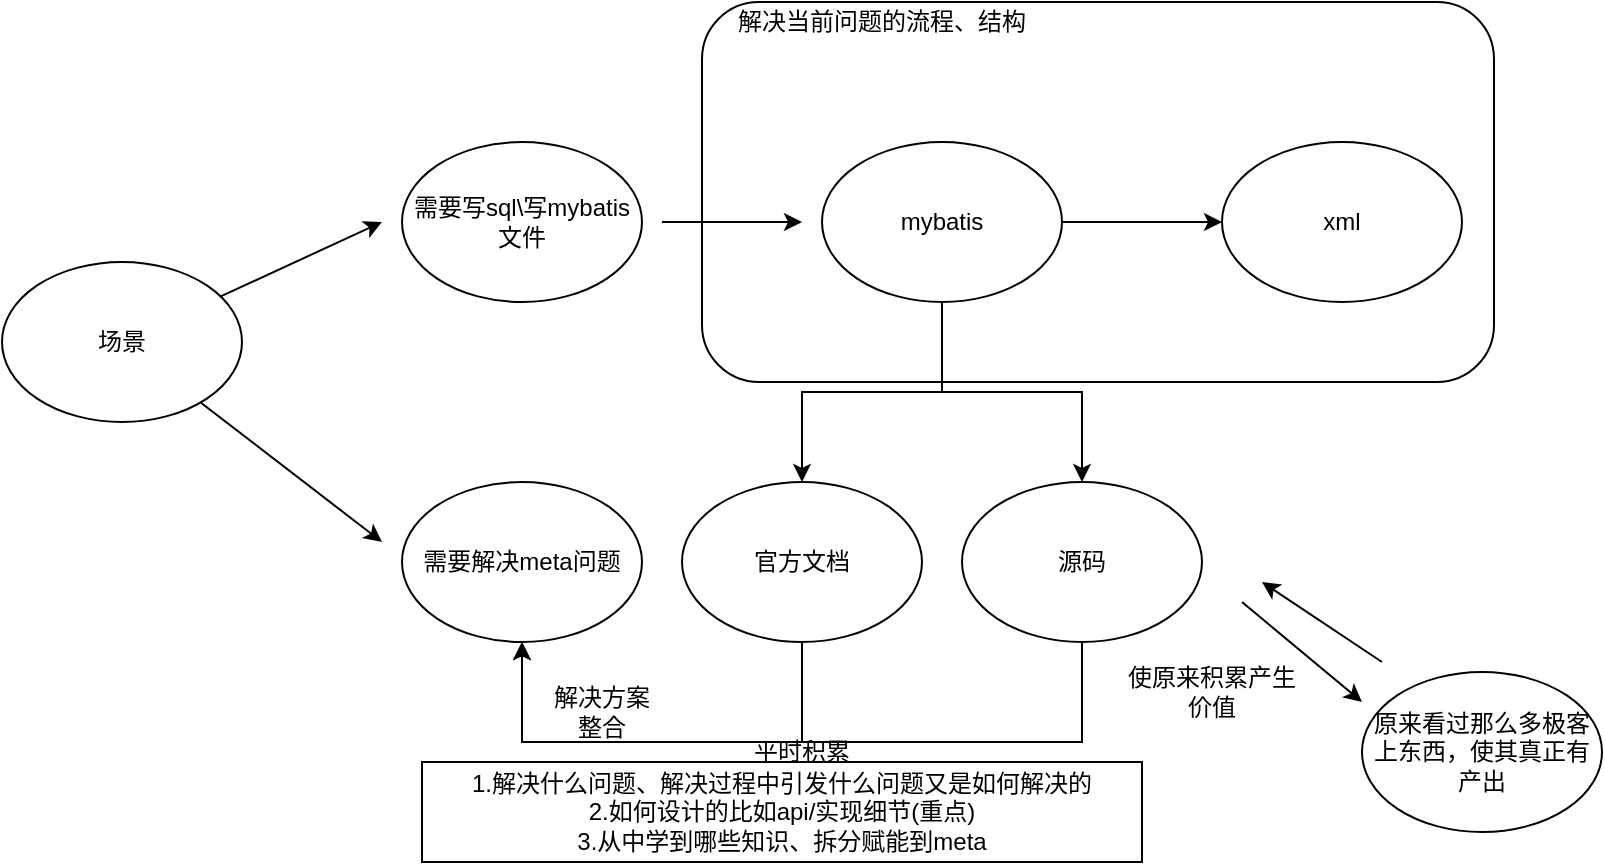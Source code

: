 <mxfile version="15.8.7" type="github">
  <diagram id="Cybj3lntspkEZgwr6Lmk" name="Page-1">
    <mxGraphModel dx="2249" dy="800" grid="1" gridSize="10" guides="1" tooltips="1" connect="1" arrows="1" fold="1" page="1" pageScale="1" pageWidth="827" pageHeight="1169" math="0" shadow="0">
      <root>
        <mxCell id="0" />
        <mxCell id="1" parent="0" />
        <mxCell id="RzcdPjWBZfCNugcZxE-c-22" value="" style="rounded=1;whiteSpace=wrap;html=1;" parent="1" vertex="1">
          <mxGeometry x="260" y="140" width="396" height="190" as="geometry" />
        </mxCell>
        <mxCell id="RzcdPjWBZfCNugcZxE-c-3" value="" style="edgeStyle=orthogonalEdgeStyle;rounded=0;orthogonalLoop=1;jettySize=auto;html=1;" parent="1" source="RzcdPjWBZfCNugcZxE-c-1" target="RzcdPjWBZfCNugcZxE-c-2" edge="1">
          <mxGeometry relative="1" as="geometry" />
        </mxCell>
        <mxCell id="RzcdPjWBZfCNugcZxE-c-5" value="" style="edgeStyle=orthogonalEdgeStyle;rounded=0;orthogonalLoop=1;jettySize=auto;html=1;" parent="1" source="RzcdPjWBZfCNugcZxE-c-1" target="RzcdPjWBZfCNugcZxE-c-4" edge="1">
          <mxGeometry relative="1" as="geometry" />
        </mxCell>
        <mxCell id="RzcdPjWBZfCNugcZxE-c-12" style="edgeStyle=orthogonalEdgeStyle;rounded=0;orthogonalLoop=1;jettySize=auto;html=1;exitX=0.5;exitY=1;exitDx=0;exitDy=0;entryX=0.5;entryY=0;entryDx=0;entryDy=0;" parent="1" source="RzcdPjWBZfCNugcZxE-c-1" target="RzcdPjWBZfCNugcZxE-c-11" edge="1">
          <mxGeometry relative="1" as="geometry" />
        </mxCell>
        <mxCell id="RzcdPjWBZfCNugcZxE-c-1" value="mybatis" style="ellipse;whiteSpace=wrap;html=1;" parent="1" vertex="1">
          <mxGeometry x="320" y="210" width="120" height="80" as="geometry" />
        </mxCell>
        <mxCell id="RzcdPjWBZfCNugcZxE-c-13" style="edgeStyle=orthogonalEdgeStyle;rounded=0;orthogonalLoop=1;jettySize=auto;html=1;exitX=0.5;exitY=1;exitDx=0;exitDy=0;entryX=0.5;entryY=1;entryDx=0;entryDy=0;" parent="1" source="RzcdPjWBZfCNugcZxE-c-2" target="RzcdPjWBZfCNugcZxE-c-10" edge="1">
          <mxGeometry relative="1" as="geometry">
            <Array as="points">
              <mxPoint x="310" y="510" />
              <mxPoint x="170" y="510" />
            </Array>
          </mxGeometry>
        </mxCell>
        <mxCell id="RzcdPjWBZfCNugcZxE-c-2" value="官方文档" style="ellipse;whiteSpace=wrap;html=1;" parent="1" vertex="1">
          <mxGeometry x="250" y="380" width="120" height="80" as="geometry" />
        </mxCell>
        <mxCell id="RzcdPjWBZfCNugcZxE-c-4" value="xml" style="ellipse;whiteSpace=wrap;html=1;" parent="1" vertex="1">
          <mxGeometry x="520" y="210" width="120" height="80" as="geometry" />
        </mxCell>
        <mxCell id="RzcdPjWBZfCNugcZxE-c-6" value="需要写sql\写mybatis文件" style="ellipse;whiteSpace=wrap;html=1;" parent="1" vertex="1">
          <mxGeometry x="110" y="210" width="120" height="80" as="geometry" />
        </mxCell>
        <mxCell id="RzcdPjWBZfCNugcZxE-c-7" value="场景" style="ellipse;whiteSpace=wrap;html=1;" parent="1" vertex="1">
          <mxGeometry x="-90" y="270" width="120" height="80" as="geometry" />
        </mxCell>
        <mxCell id="RzcdPjWBZfCNugcZxE-c-8" value="" style="endArrow=classic;html=1;rounded=0;" parent="1" source="RzcdPjWBZfCNugcZxE-c-7" edge="1">
          <mxGeometry width="50" height="50" relative="1" as="geometry">
            <mxPoint x="50" y="290" as="sourcePoint" />
            <mxPoint x="100" y="250" as="targetPoint" />
          </mxGeometry>
        </mxCell>
        <mxCell id="RzcdPjWBZfCNugcZxE-c-9" value="" style="endArrow=classic;html=1;rounded=0;" parent="1" edge="1">
          <mxGeometry width="50" height="50" relative="1" as="geometry">
            <mxPoint x="240" y="250" as="sourcePoint" />
            <mxPoint x="310" y="250" as="targetPoint" />
          </mxGeometry>
        </mxCell>
        <mxCell id="RzcdPjWBZfCNugcZxE-c-10" value="需要解决meta问题" style="ellipse;whiteSpace=wrap;html=1;" parent="1" vertex="1">
          <mxGeometry x="110" y="380" width="120" height="80" as="geometry" />
        </mxCell>
        <mxCell id="RzcdPjWBZfCNugcZxE-c-14" style="edgeStyle=orthogonalEdgeStyle;rounded=0;orthogonalLoop=1;jettySize=auto;html=1;exitX=0.5;exitY=1;exitDx=0;exitDy=0;entryX=0.5;entryY=1;entryDx=0;entryDy=0;" parent="1" source="RzcdPjWBZfCNugcZxE-c-11" target="RzcdPjWBZfCNugcZxE-c-10" edge="1">
          <mxGeometry relative="1" as="geometry">
            <Array as="points">
              <mxPoint x="450" y="510" />
              <mxPoint x="170" y="510" />
            </Array>
          </mxGeometry>
        </mxCell>
        <mxCell id="RzcdPjWBZfCNugcZxE-c-11" value="源码" style="ellipse;whiteSpace=wrap;html=1;" parent="1" vertex="1">
          <mxGeometry x="390" y="380" width="120" height="80" as="geometry" />
        </mxCell>
        <mxCell id="RzcdPjWBZfCNugcZxE-c-15" value="平时积累" style="text;html=1;strokeColor=none;fillColor=none;align=center;verticalAlign=middle;whiteSpace=wrap;rounded=0;" parent="1" vertex="1">
          <mxGeometry x="280" y="500" width="60" height="30" as="geometry" />
        </mxCell>
        <mxCell id="RzcdPjWBZfCNugcZxE-c-18" value="" style="endArrow=classic;html=1;rounded=0;" parent="1" source="RzcdPjWBZfCNugcZxE-c-7" edge="1">
          <mxGeometry width="50" height="50" relative="1" as="geometry">
            <mxPoint x="20" y="380" as="sourcePoint" />
            <mxPoint x="100" y="410" as="targetPoint" />
          </mxGeometry>
        </mxCell>
        <mxCell id="RzcdPjWBZfCNugcZxE-c-19" value="解决方案整合" style="text;html=1;strokeColor=none;fillColor=none;align=center;verticalAlign=middle;whiteSpace=wrap;rounded=0;" parent="1" vertex="1">
          <mxGeometry x="180" y="480" width="60" height="30" as="geometry" />
        </mxCell>
        <mxCell id="RzcdPjWBZfCNugcZxE-c-23" value="解决当前问题的流程、结构" style="text;html=1;strokeColor=none;fillColor=none;align=center;verticalAlign=middle;whiteSpace=wrap;rounded=0;" parent="1" vertex="1">
          <mxGeometry x="270" y="140" width="160" height="20" as="geometry" />
        </mxCell>
        <mxCell id="RzcdPjWBZfCNugcZxE-c-24" value="原来看过那么多极客上东西，使其真正有产出" style="ellipse;whiteSpace=wrap;html=1;" parent="1" vertex="1">
          <mxGeometry x="590" y="475" width="120" height="80" as="geometry" />
        </mxCell>
        <mxCell id="RzcdPjWBZfCNugcZxE-c-25" value="" style="endArrow=classic;html=1;rounded=0;movable=0;resizable=0;rotatable=0;deletable=0;editable=0;connectable=0;" parent="1" edge="1">
          <mxGeometry width="50" height="50" relative="1" as="geometry">
            <mxPoint x="530" y="440" as="sourcePoint" />
            <mxPoint x="590" y="490" as="targetPoint" />
          </mxGeometry>
        </mxCell>
        <mxCell id="E2ReO5sUCEfm6lsxGouw-2" value="1.解决什么问题、解决过程中引发什么问题又是如何解决的&lt;br&gt;2.如何设计的比如api/实现细节(重点)&lt;br&gt;3.从中学到哪些知识、拆分赋能到meta" style="rounded=0;whiteSpace=wrap;html=1;" vertex="1" parent="1">
          <mxGeometry x="120" y="520" width="360" height="50" as="geometry" />
        </mxCell>
        <mxCell id="E2ReO5sUCEfm6lsxGouw-3" value="" style="endArrow=classic;html=1;rounded=0;" edge="1" parent="1">
          <mxGeometry width="50" height="50" relative="1" as="geometry">
            <mxPoint x="600" y="470" as="sourcePoint" />
            <mxPoint x="540" y="430" as="targetPoint" />
          </mxGeometry>
        </mxCell>
        <mxCell id="E2ReO5sUCEfm6lsxGouw-4" value="使原来积累产生价值" style="text;html=1;strokeColor=none;fillColor=none;align=center;verticalAlign=middle;whiteSpace=wrap;rounded=0;" vertex="1" parent="1">
          <mxGeometry x="470" y="480" width="90" height="10" as="geometry" />
        </mxCell>
      </root>
    </mxGraphModel>
  </diagram>
</mxfile>
